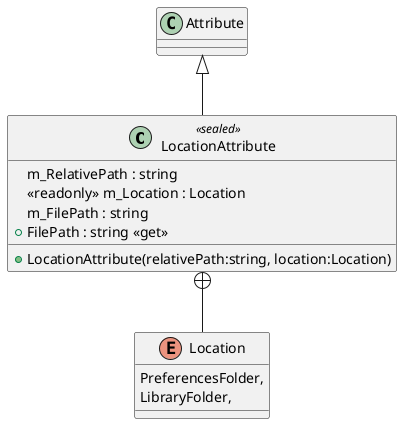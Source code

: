 @startuml
class LocationAttribute <<sealed>> {
    m_RelativePath : string
    <<readonly>> m_Location : Location
    m_FilePath : string
    + FilePath : string <<get>>
    + LocationAttribute(relativePath:string, location:Location)
}
enum Location {
    PreferencesFolder,
    LibraryFolder,
}
Attribute <|-- LocationAttribute
LocationAttribute +-- Location
@enduml
